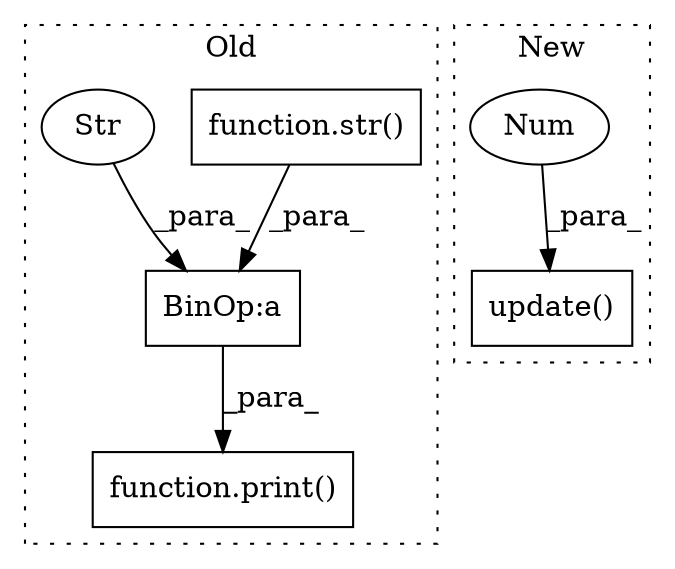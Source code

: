 digraph G {
subgraph cluster0 {
1 [label="function.str()" a="75" s="8220,8239" l="4,1" shape="box"];
3 [label="BinOp:a" a="82" s="8219" l="1" shape="box"];
4 [label="Str" a="66" s="8212" l="7" shape="ellipse"];
5 [label="function.print()" a="75" s="8206,8240" l="6,1" shape="box"];
label = "Old";
style="dotted";
}
subgraph cluster1 {
2 [label="update()" a="75" s="7921,7947" l="25,1" shape="box"];
6 [label="Num" a="76" s="7946" l="1" shape="ellipse"];
label = "New";
style="dotted";
}
1 -> 3 [label="_para_"];
3 -> 5 [label="_para_"];
4 -> 3 [label="_para_"];
6 -> 2 [label="_para_"];
}